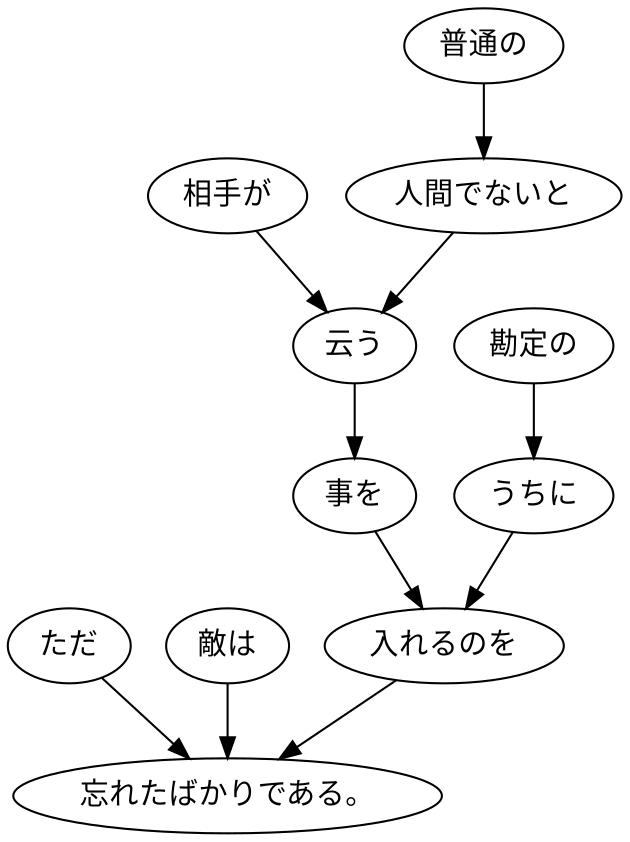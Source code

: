 digraph graph5115 {
	node0 [label="ただ"];
	node1 [label="敵は"];
	node2 [label="相手が"];
	node3 [label="普通の"];
	node4 [label="人間でないと"];
	node5 [label="云う"];
	node6 [label="事を"];
	node7 [label="勘定の"];
	node8 [label="うちに"];
	node9 [label="入れるのを"];
	node10 [label="忘れたばかりである。"];
	node0 -> node10;
	node1 -> node10;
	node2 -> node5;
	node3 -> node4;
	node4 -> node5;
	node5 -> node6;
	node6 -> node9;
	node7 -> node8;
	node8 -> node9;
	node9 -> node10;
}
